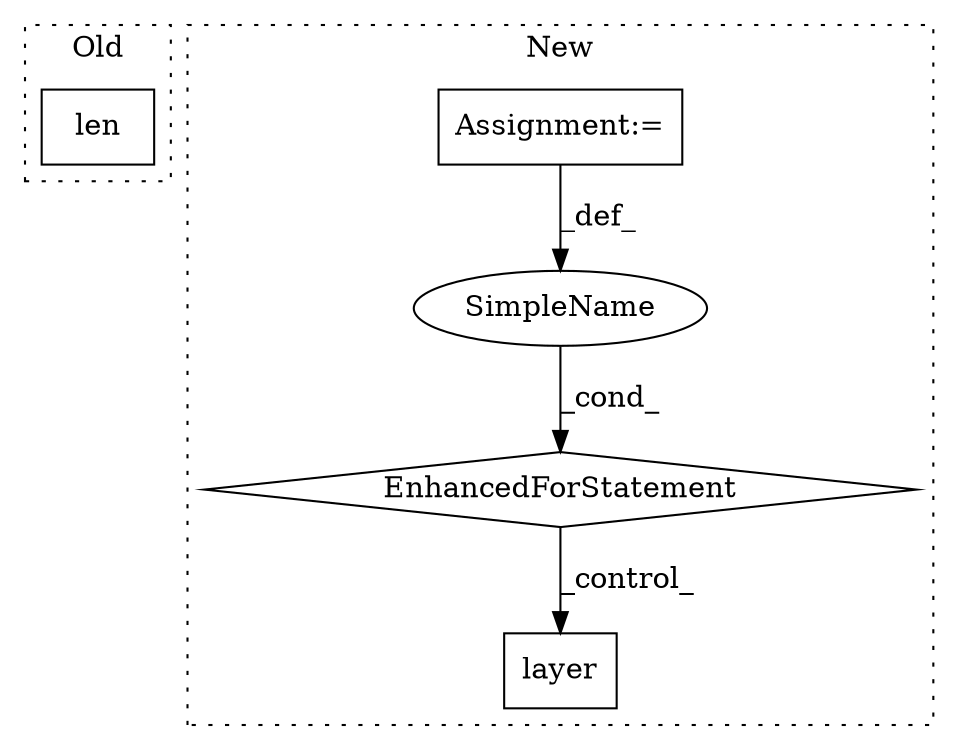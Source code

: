 digraph G {
subgraph cluster0 {
1 [label="len" a="32" s="2464,2472" l="4,1" shape="box"];
label = "Old";
style="dotted";
}
subgraph cluster1 {
2 [label="layer" a="32" s="3569,3581" l="6,1" shape="box"];
3 [label="EnhancedForStatement" a="70" s="3358,3450" l="63,2" shape="diamond"];
4 [label="SimpleName" a="42" s="3425" l="5" shape="ellipse"];
5 [label="Assignment:=" a="7" s="3358,3450" l="63,2" shape="box"];
label = "New";
style="dotted";
}
3 -> 2 [label="_control_"];
4 -> 3 [label="_cond_"];
5 -> 4 [label="_def_"];
}